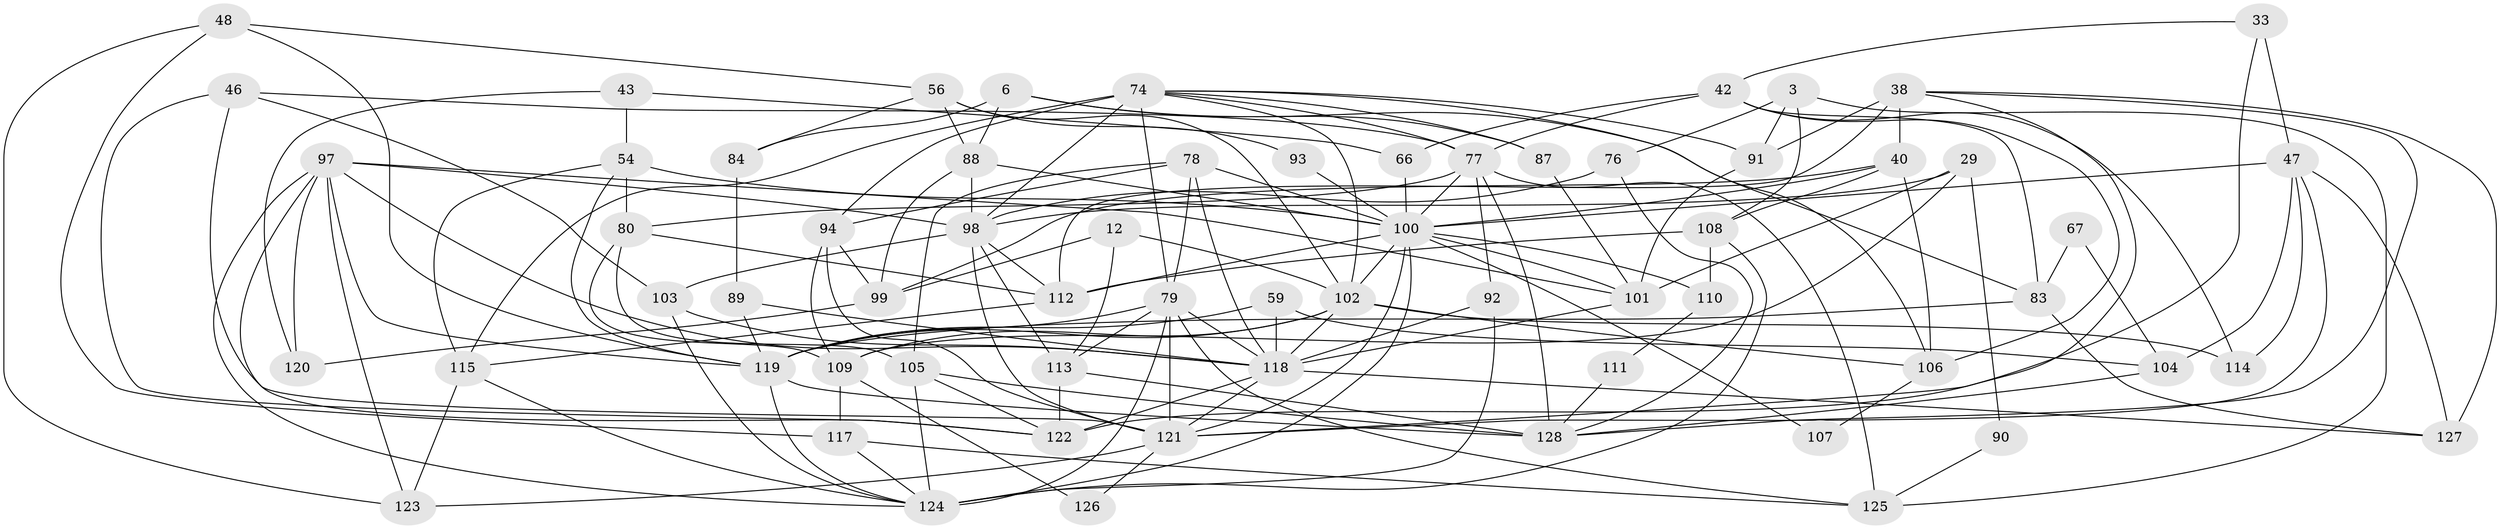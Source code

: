 // original degree distribution, {7: 0.0390625, 3: 0.3125, 5: 0.1953125, 4: 0.28125, 2: 0.0859375, 6: 0.0859375}
// Generated by graph-tools (version 1.1) at 2025/50/03/09/25 04:50:06]
// undirected, 64 vertices, 164 edges
graph export_dot {
graph [start="1"]
  node [color=gray90,style=filled];
  3;
  6;
  12;
  29;
  33;
  38;
  40;
  42;
  43;
  46;
  47 [super="+4"];
  48;
  54 [super="+26"];
  56;
  59;
  66;
  67;
  74 [super="+44+72"];
  76 [super="+45"];
  77 [super="+73"];
  78 [super="+52"];
  79 [super="+50"];
  80 [super="+5"];
  83 [super="+11"];
  84 [super="+53"];
  87;
  88 [super="+51+62"];
  89;
  90;
  91 [super="+37"];
  92;
  93;
  94;
  97 [super="+49+22+85"];
  98 [super="+34"];
  99;
  100 [super="+82"];
  101 [super="+65+71"];
  102 [super="+19+75"];
  103;
  104;
  105;
  106 [super="+63"];
  107;
  108 [super="+95"];
  109 [super="+28"];
  110;
  111;
  112 [super="+64"];
  113;
  114;
  115 [super="+69"];
  117;
  118 [super="+35+70+61"];
  119 [super="+96"];
  120;
  121 [super="+30+60"];
  122 [super="+55"];
  123;
  124 [super="+20+116"];
  125;
  126;
  127;
  128 [super="+86"];
  3 -- 125;
  3 -- 76 [weight=2];
  3 -- 108;
  3 -- 91;
  6 -- 84 [weight=2];
  6 -- 87;
  6 -- 83;
  6 -- 88;
  12 -- 113;
  12 -- 99;
  12 -- 102;
  29 -- 90;
  29 -- 109 [weight=2];
  29 -- 98;
  29 -- 101;
  33 -- 42;
  33 -- 47 [weight=2];
  33 -- 122;
  38 -- 40;
  38 -- 91;
  38 -- 112 [weight=2];
  38 -- 127;
  38 -- 128;
  38 -- 121;
  40 -- 100;
  40 -- 99;
  40 -- 108 [weight=2];
  40 -- 106;
  42 -- 114;
  42 -- 66;
  42 -- 77 [weight=2];
  42 -- 83;
  42 -- 106;
  43 -- 120;
  43 -- 66;
  43 -- 54;
  46 -- 103;
  46 -- 122;
  46 -- 77;
  46 -- 121;
  47 -- 104 [weight=2];
  47 -- 114;
  47 -- 127;
  47 -- 121;
  47 -- 100;
  48 -- 119;
  48 -- 123;
  48 -- 56;
  48 -- 117;
  54 -- 115;
  54 -- 80;
  54 -- 119;
  54 -- 100;
  56 -- 84;
  56 -- 93;
  56 -- 102;
  56 -- 88;
  59 -- 104;
  59 -- 119 [weight=2];
  59 -- 118;
  66 -- 100;
  67 -- 104;
  67 -- 83;
  74 -- 115;
  74 -- 98 [weight=3];
  74 -- 87;
  74 -- 102;
  74 -- 77;
  74 -- 94;
  74 -- 79;
  74 -- 91;
  74 -- 106;
  76 -- 98;
  76 -- 128;
  77 -- 80;
  77 -- 92;
  77 -- 125;
  77 -- 100;
  77 -- 128;
  78 -- 94;
  78 -- 105;
  78 -- 79;
  78 -- 118;
  78 -- 100;
  79 -- 119 [weight=2];
  79 -- 125;
  79 -- 121 [weight=3];
  79 -- 124 [weight=2];
  79 -- 113;
  79 -- 118;
  80 -- 105;
  80 -- 112;
  80 -- 109;
  83 -- 119;
  83 -- 127;
  84 -- 89;
  87 -- 101;
  88 -- 99;
  88 -- 100;
  88 -- 98;
  89 -- 119 [weight=2];
  89 -- 118;
  90 -- 125;
  91 -- 101;
  92 -- 124;
  92 -- 118;
  93 -- 100;
  94 -- 99;
  94 -- 109;
  94 -- 121;
  97 -- 119;
  97 -- 101;
  97 -- 118 [weight=2];
  97 -- 123;
  97 -- 124 [weight=2];
  97 -- 98;
  97 -- 120;
  97 -- 122;
  98 -- 112 [weight=2];
  98 -- 103;
  98 -- 113;
  98 -- 121;
  99 -- 120;
  100 -- 121 [weight=2];
  100 -- 101 [weight=2];
  100 -- 102 [weight=2];
  100 -- 107;
  100 -- 110;
  100 -- 112;
  100 -- 124 [weight=2];
  101 -- 118 [weight=3];
  102 -- 114;
  102 -- 109;
  102 -- 119;
  102 -- 106;
  102 -- 118;
  103 -- 124;
  103 -- 118;
  104 -- 128;
  105 -- 124;
  105 -- 122;
  105 -- 128;
  106 -- 107;
  108 -- 112;
  108 -- 110;
  108 -- 124;
  109 -- 126;
  109 -- 117;
  110 -- 111;
  111 -- 128;
  112 -- 115;
  113 -- 122 [weight=2];
  113 -- 128;
  115 -- 123;
  115 -- 124;
  117 -- 125;
  117 -- 124;
  118 -- 121 [weight=2];
  118 -- 122;
  118 -- 127;
  119 -- 124;
  119 -- 128;
  121 -- 123;
  121 -- 126;
}
